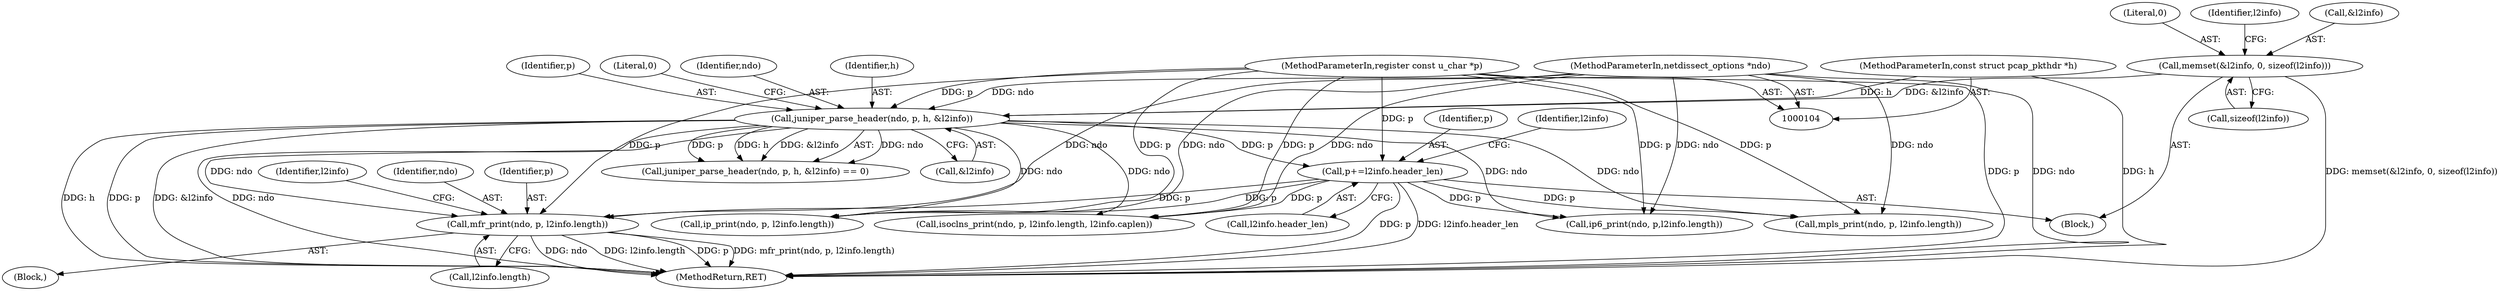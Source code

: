 digraph "0_tcpdump_1dcd10aceabbc03bf571ea32b892c522cbe923de_7@pointer" {
"1000146" [label="(Call,mfr_print(ndo, p, l2info.length))"];
"1000123" [label="(Call,juniper_parse_header(ndo, p, h, &l2info))"];
"1000105" [label="(MethodParameterIn,netdissect_options *ndo)"];
"1000107" [label="(MethodParameterIn,register const u_char *p)"];
"1000106" [label="(MethodParameterIn,const struct pcap_pkthdr *h)"];
"1000110" [label="(Call,memset(&l2info, 0, sizeof(l2info)))"];
"1000134" [label="(Call,p+=l2info.header_len)"];
"1000105" [label="(MethodParameterIn,netdissect_options *ndo)"];
"1000123" [label="(Call,juniper_parse_header(ndo, p, h, &l2info))"];
"1000113" [label="(Literal,0)"];
"1000146" [label="(Call,mfr_print(ndo, p, l2info.length))"];
"1000145" [label="(Block,)"];
"1000142" [label="(Identifier,l2info)"];
"1000122" [label="(Call,juniper_parse_header(ndo, p, h, &l2info) == 0)"];
"1000124" [label="(Identifier,ndo)"];
"1000136" [label="(Call,l2info.header_len)"];
"1000147" [label="(Identifier,ndo)"];
"1000114" [label="(Call,sizeof(l2info))"];
"1000126" [label="(Identifier,h)"];
"1000134" [label="(Call,p+=l2info.header_len)"];
"1000180" [label="(Call,ip6_print(ndo, p,l2info.length))"];
"1000294" [label="(MethodReturn,RET)"];
"1000127" [label="(Call,&l2info)"];
"1000118" [label="(Identifier,l2info)"];
"1000148" [label="(Identifier,p)"];
"1000125" [label="(Identifier,p)"];
"1000111" [label="(Call,&l2info)"];
"1000108" [label="(Block,)"];
"1000135" [label="(Identifier,p)"];
"1000106" [label="(MethodParameterIn,const struct pcap_pkthdr *h)"];
"1000169" [label="(Call,ip_print(ndo, p, l2info.length))"];
"1000191" [label="(Call,mpls_print(ndo, p, l2info.length))"];
"1000149" [label="(Call,l2info.length)"];
"1000110" [label="(Call,memset(&l2info, 0, sizeof(l2info)))"];
"1000107" [label="(MethodParameterIn,register const u_char *p)"];
"1000129" [label="(Literal,0)"];
"1000154" [label="(Identifier,l2info)"];
"1000202" [label="(Call,isoclns_print(ndo, p, l2info.length, l2info.caplen))"];
"1000146" -> "1000145"  [label="AST: "];
"1000146" -> "1000149"  [label="CFG: "];
"1000147" -> "1000146"  [label="AST: "];
"1000148" -> "1000146"  [label="AST: "];
"1000149" -> "1000146"  [label="AST: "];
"1000154" -> "1000146"  [label="CFG: "];
"1000146" -> "1000294"  [label="DDG: l2info.length"];
"1000146" -> "1000294"  [label="DDG: p"];
"1000146" -> "1000294"  [label="DDG: mfr_print(ndo, p, l2info.length)"];
"1000146" -> "1000294"  [label="DDG: ndo"];
"1000123" -> "1000146"  [label="DDG: ndo"];
"1000105" -> "1000146"  [label="DDG: ndo"];
"1000134" -> "1000146"  [label="DDG: p"];
"1000107" -> "1000146"  [label="DDG: p"];
"1000123" -> "1000122"  [label="AST: "];
"1000123" -> "1000127"  [label="CFG: "];
"1000124" -> "1000123"  [label="AST: "];
"1000125" -> "1000123"  [label="AST: "];
"1000126" -> "1000123"  [label="AST: "];
"1000127" -> "1000123"  [label="AST: "];
"1000129" -> "1000123"  [label="CFG: "];
"1000123" -> "1000294"  [label="DDG: h"];
"1000123" -> "1000294"  [label="DDG: p"];
"1000123" -> "1000294"  [label="DDG: &l2info"];
"1000123" -> "1000294"  [label="DDG: ndo"];
"1000123" -> "1000122"  [label="DDG: ndo"];
"1000123" -> "1000122"  [label="DDG: p"];
"1000123" -> "1000122"  [label="DDG: h"];
"1000123" -> "1000122"  [label="DDG: &l2info"];
"1000105" -> "1000123"  [label="DDG: ndo"];
"1000107" -> "1000123"  [label="DDG: p"];
"1000106" -> "1000123"  [label="DDG: h"];
"1000110" -> "1000123"  [label="DDG: &l2info"];
"1000123" -> "1000134"  [label="DDG: p"];
"1000123" -> "1000169"  [label="DDG: ndo"];
"1000123" -> "1000180"  [label="DDG: ndo"];
"1000123" -> "1000191"  [label="DDG: ndo"];
"1000123" -> "1000202"  [label="DDG: ndo"];
"1000105" -> "1000104"  [label="AST: "];
"1000105" -> "1000294"  [label="DDG: ndo"];
"1000105" -> "1000169"  [label="DDG: ndo"];
"1000105" -> "1000180"  [label="DDG: ndo"];
"1000105" -> "1000191"  [label="DDG: ndo"];
"1000105" -> "1000202"  [label="DDG: ndo"];
"1000107" -> "1000104"  [label="AST: "];
"1000107" -> "1000294"  [label="DDG: p"];
"1000107" -> "1000134"  [label="DDG: p"];
"1000107" -> "1000169"  [label="DDG: p"];
"1000107" -> "1000180"  [label="DDG: p"];
"1000107" -> "1000191"  [label="DDG: p"];
"1000107" -> "1000202"  [label="DDG: p"];
"1000106" -> "1000104"  [label="AST: "];
"1000106" -> "1000294"  [label="DDG: h"];
"1000110" -> "1000108"  [label="AST: "];
"1000110" -> "1000114"  [label="CFG: "];
"1000111" -> "1000110"  [label="AST: "];
"1000113" -> "1000110"  [label="AST: "];
"1000114" -> "1000110"  [label="AST: "];
"1000118" -> "1000110"  [label="CFG: "];
"1000110" -> "1000294"  [label="DDG: memset(&l2info, 0, sizeof(l2info))"];
"1000134" -> "1000108"  [label="AST: "];
"1000134" -> "1000136"  [label="CFG: "];
"1000135" -> "1000134"  [label="AST: "];
"1000136" -> "1000134"  [label="AST: "];
"1000142" -> "1000134"  [label="CFG: "];
"1000134" -> "1000294"  [label="DDG: p"];
"1000134" -> "1000294"  [label="DDG: l2info.header_len"];
"1000134" -> "1000169"  [label="DDG: p"];
"1000134" -> "1000180"  [label="DDG: p"];
"1000134" -> "1000191"  [label="DDG: p"];
"1000134" -> "1000202"  [label="DDG: p"];
}
